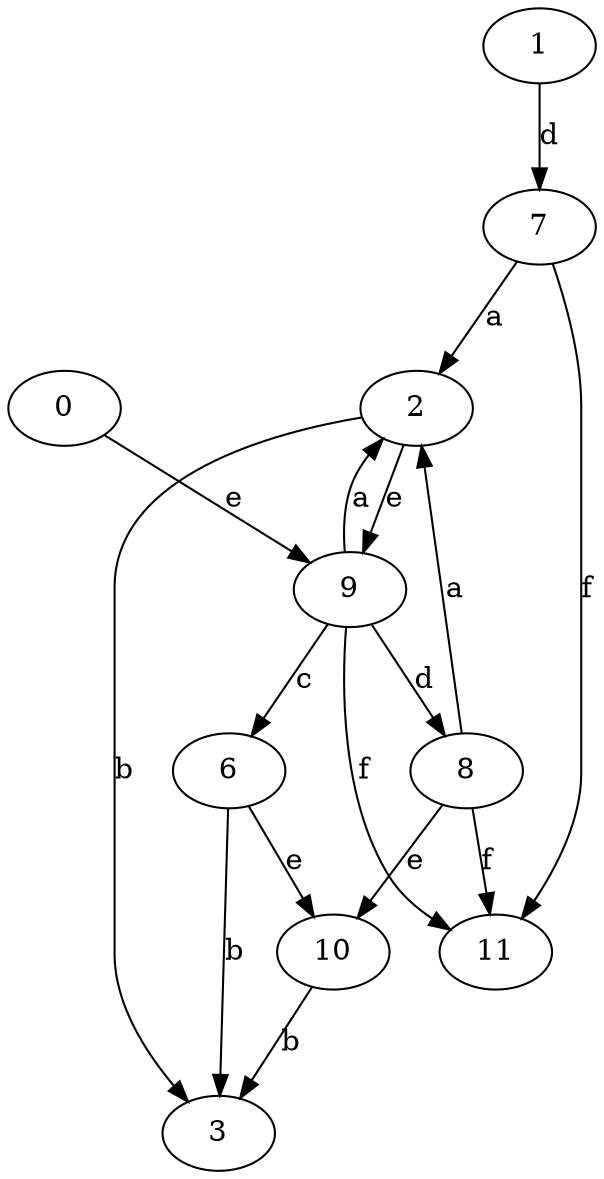 strict digraph  {
1;
0;
2;
3;
6;
7;
8;
9;
10;
11;
1 -> 7  [label=d];
0 -> 9  [label=e];
2 -> 3  [label=b];
2 -> 9  [label=e];
6 -> 3  [label=b];
6 -> 10  [label=e];
7 -> 2  [label=a];
7 -> 11  [label=f];
8 -> 2  [label=a];
8 -> 10  [label=e];
8 -> 11  [label=f];
9 -> 2  [label=a];
9 -> 6  [label=c];
9 -> 8  [label=d];
9 -> 11  [label=f];
10 -> 3  [label=b];
}
